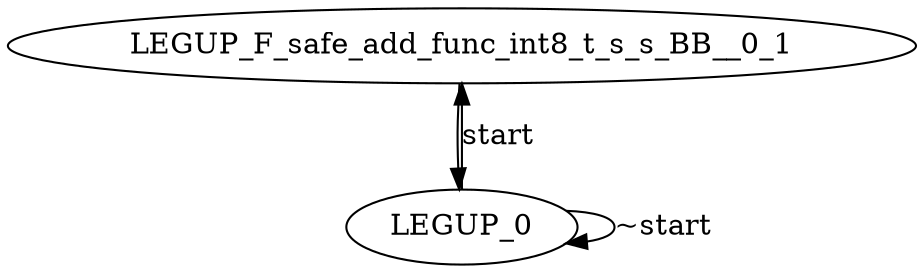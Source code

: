 digraph {
Node0x2b89c90[label="LEGUP_F_safe_add_func_int8_t_s_s_BB__0_1"];
Node0x2b8ab40[label="LEGUP_0"];
Node0x2b8ab40 -> Node0x2b89c90[label="start"];
Node0x2b8ab40 -> Node0x2b8ab40[label="~start"];
Node0x2b89c90 -> Node0x2b8ab40;
}
